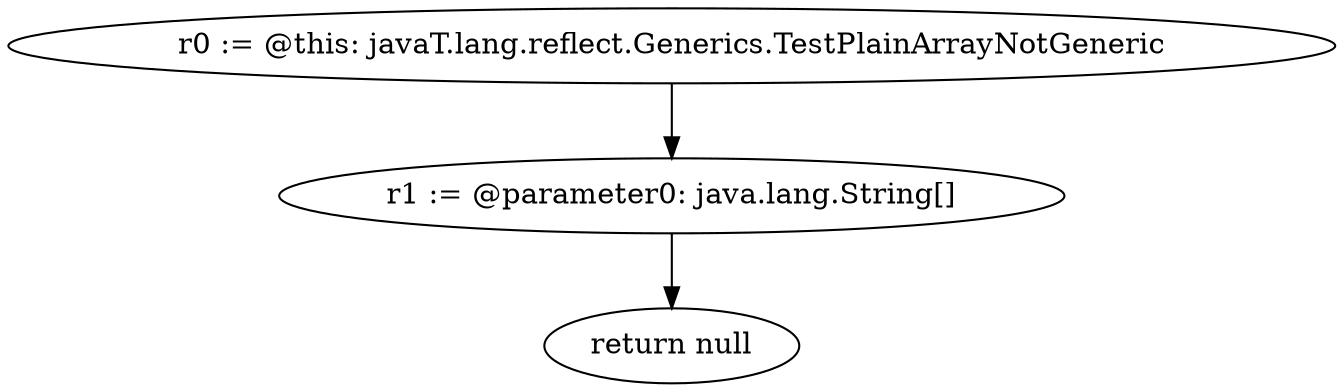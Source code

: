 digraph "unitGraph" {
    "r0 := @this: javaT.lang.reflect.Generics.TestPlainArrayNotGeneric"
    "r1 := @parameter0: java.lang.String[]"
    "return null"
    "r0 := @this: javaT.lang.reflect.Generics.TestPlainArrayNotGeneric"->"r1 := @parameter0: java.lang.String[]";
    "r1 := @parameter0: java.lang.String[]"->"return null";
}
